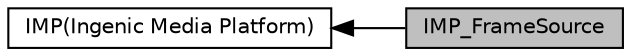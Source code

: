 digraph "IMP_FrameSource"
{
  edge [fontname="Helvetica",fontsize="10",labelfontname="Helvetica",labelfontsize="10"];
  node [fontname="Helvetica",fontsize="10",shape=box];
  rankdir=LR;
  Node1 [label="IMP_FrameSource",height=0.2,width=0.4,color="black", fillcolor="grey75", style="filled", fontcolor="black",tooltip="视频源，是IMP系统的图像数据源，可设置图像的分辨率、裁减、缩放等属性，以及后端降噪功能"];
  Node2 [label="IMP(Ingenic Media Platform)",height=0.2,width=0.4,color="black", fillcolor="white", style="filled",URL="$group__imp.html",tooltip=" "];
  Node2->Node1 [shape=plaintext, dir="back", style="solid"];
}
